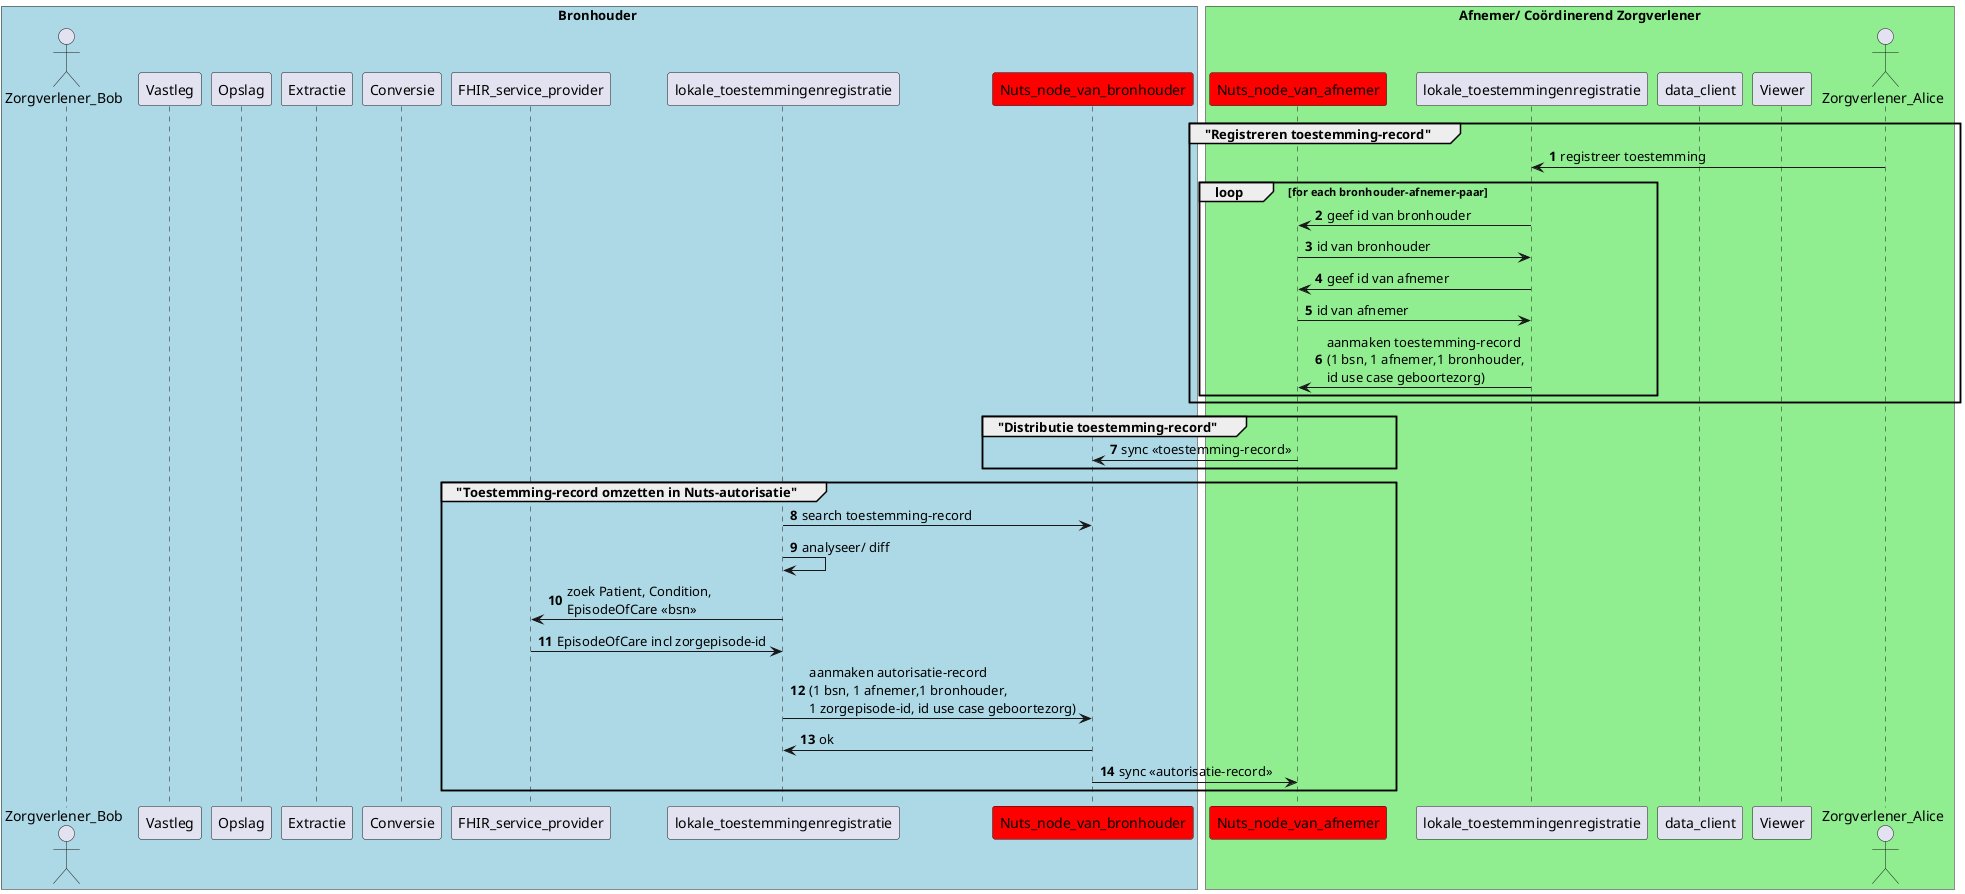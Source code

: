 @startuml
autonumber
box Bronhouder #lightblue
actor Zorgverlener_Bob
participant Vastleg
participant Opslag
participant Extractie
participant Conversie as convertor
participant FHIR_service_provider as RS
participant lokale_toestemmingenregistratie as lokgrond
participant Nuts_node_van_bronhouder as Custodian_Node #red
end box

box "Afnemer/ Coördinerend Zorgverlener" #lightgreen
participant Nuts_node_van_afnemer as Actor_Node #red
participant lokale_toestemmingenregistratie as lokgrondafn
participant data_client
participant Viewer
actor Zorgverlener_Alice as Practitioner_Alice
end box

group "Registreren toestemming-record"
  Practitioner_Alice -> lokgrondafn: registreer toestemming
  loop for each bronhouder-afnemer-paar
    lokgrondafn -> Actor_Node : geef id van bronhouder
    Actor_Node -> lokgrondafn : id van bronhouder
    lokgrondafn -> Actor_Node : geef id van afnemer
    Actor_Node -> lokgrondafn : id van afnemer
    lokgrondafn -> Actor_Node: aanmaken toestemming-record\n(1 bsn, 1 afnemer,1 bronhouder,\nid use case geboortezorg)
  end
end group

group "Distributie toestemming-record"
   Actor_Node -> Custodian_Node: sync <<toestemming-record>>
end group

group "Toestemming-record omzetten in Nuts-autorisatie"
  lokgrond -> Custodian_Node : search toestemming-record
  lokgrond -> lokgrond: analyseer/ diff
  lokgrond -> RS: zoek Patient, Condition,\nEpisodeOfCare <<bsn>>
  RS -> lokgrond: EpisodeOfCare incl zorgepisode-id
  lokgrond -> Custodian_Node : aanmaken autorisatie-record\n(1 bsn, 1 afnemer,1 bronhouder,\n1 zorgepisode-id, id use case geboortezorg)
  Custodian_Node -> lokgrond : ok
  Custodian_Node -> Actor_Node : sync <<autorisatie-record>>
end group
@enduml
